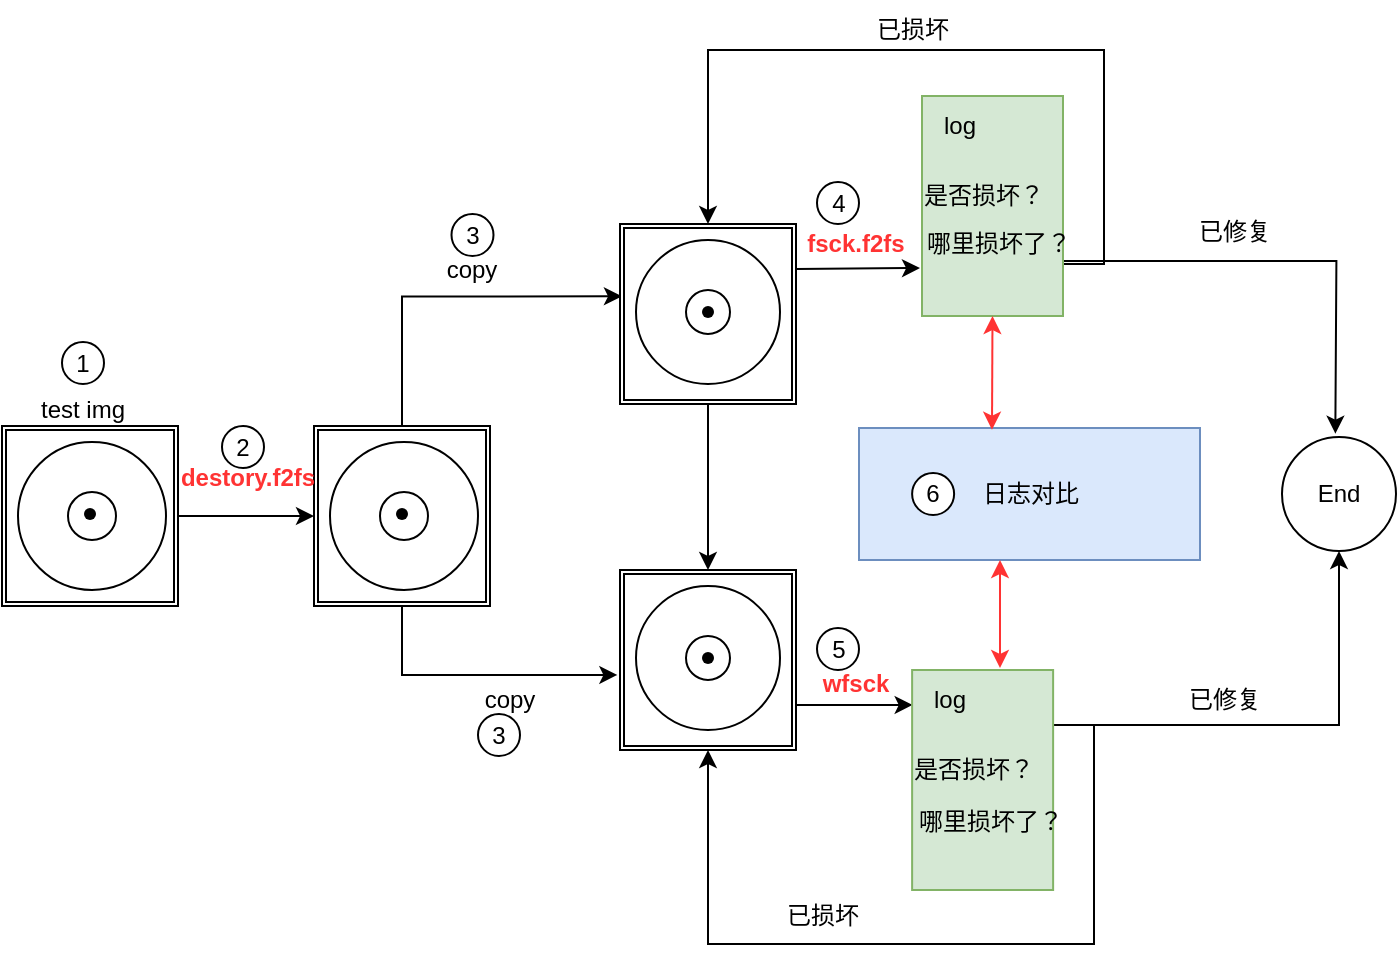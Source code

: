 <mxfile version="21.3.7" type="github">
  <diagram name="第 1 页" id="EHXTolBYuzt5w7eDIZGG">
    <mxGraphModel dx="875" dy="-3076" grid="1" gridSize="10" guides="1" tooltips="1" connect="1" arrows="1" fold="1" page="1" pageScale="1" pageWidth="827" pageHeight="1169" math="0" shadow="0">
      <root>
        <mxCell id="0" />
        <mxCell id="1" parent="0" />
        <mxCell id="6oYDELLah9-QZFzylWVl-1" style="edgeStyle=orthogonalEdgeStyle;rounded=0;orthogonalLoop=1;jettySize=auto;html=1;exitX=0.5;exitY=0;exitDx=0;exitDy=0;entryX=0.011;entryY=0.402;entryDx=0;entryDy=0;entryPerimeter=0;" edge="1" parent="1" source="6oYDELLah9-QZFzylWVl-36" target="6oYDELLah9-QZFzylWVl-8">
          <mxGeometry relative="1" as="geometry" />
        </mxCell>
        <mxCell id="6oYDELLah9-QZFzylWVl-2" style="edgeStyle=orthogonalEdgeStyle;rounded=0;orthogonalLoop=1;jettySize=auto;html=1;exitX=1;exitY=0.5;exitDx=0;exitDy=0;entryX=0;entryY=0.5;entryDx=0;entryDy=0;" edge="1" parent="1" source="6oYDELLah9-QZFzylWVl-3" target="6oYDELLah9-QZFzylWVl-36">
          <mxGeometry relative="1" as="geometry" />
        </mxCell>
        <mxCell id="6oYDELLah9-QZFzylWVl-3" value="" style="shape=ext;double=1;rounded=0;whiteSpace=wrap;html=1;" vertex="1" parent="1">
          <mxGeometry x="30" y="3913" width="88" height="90" as="geometry" />
        </mxCell>
        <mxCell id="6oYDELLah9-QZFzylWVl-4" value="" style="verticalLabelPosition=bottom;verticalAlign=top;html=1;shape=mxgraph.basic.donut;dx=25;" vertex="1" parent="1">
          <mxGeometry x="38" y="3921" width="74" height="74" as="geometry" />
        </mxCell>
        <mxCell id="6oYDELLah9-QZFzylWVl-5" value="" style="shape=waypoint;sketch=0;fillStyle=solid;size=6;pointerEvents=1;points=[];fillColor=none;resizable=0;rotatable=0;perimeter=centerPerimeter;snapToPoint=1;" vertex="1" parent="1">
          <mxGeometry x="64" y="3947" width="20" height="20" as="geometry" />
        </mxCell>
        <mxCell id="6oYDELLah9-QZFzylWVl-6" style="edgeStyle=orthogonalEdgeStyle;rounded=0;orthogonalLoop=1;jettySize=auto;html=1;entryX=0.5;entryY=0;entryDx=0;entryDy=0;" edge="1" parent="1" source="6oYDELLah9-QZFzylWVl-8" target="6oYDELLah9-QZFzylWVl-12">
          <mxGeometry relative="1" as="geometry" />
        </mxCell>
        <mxCell id="6oYDELLah9-QZFzylWVl-7" style="edgeStyle=orthogonalEdgeStyle;rounded=0;orthogonalLoop=1;jettySize=auto;html=1;exitX=1;exitY=0.25;exitDx=0;exitDy=0;" edge="1" parent="1" source="6oYDELLah9-QZFzylWVl-8">
          <mxGeometry relative="1" as="geometry">
            <mxPoint x="489" y="3834" as="targetPoint" />
          </mxGeometry>
        </mxCell>
        <mxCell id="6oYDELLah9-QZFzylWVl-8" value="" style="shape=ext;double=1;rounded=0;whiteSpace=wrap;html=1;" vertex="1" parent="1">
          <mxGeometry x="339" y="3812" width="88" height="90" as="geometry" />
        </mxCell>
        <mxCell id="6oYDELLah9-QZFzylWVl-9" value="" style="verticalLabelPosition=bottom;verticalAlign=top;html=1;shape=mxgraph.basic.donut;dx=25;" vertex="1" parent="1">
          <mxGeometry x="347" y="3820" width="72" height="72" as="geometry" />
        </mxCell>
        <mxCell id="6oYDELLah9-QZFzylWVl-10" value="" style="shape=waypoint;sketch=0;fillStyle=solid;size=6;pointerEvents=1;points=[];fillColor=none;resizable=0;rotatable=0;perimeter=centerPerimeter;snapToPoint=1;" vertex="1" parent="1">
          <mxGeometry x="373" y="3846" width="20" height="20" as="geometry" />
        </mxCell>
        <mxCell id="6oYDELLah9-QZFzylWVl-11" style="edgeStyle=orthogonalEdgeStyle;rounded=0;orthogonalLoop=1;jettySize=auto;html=1;exitX=1;exitY=0.75;exitDx=0;exitDy=0;entryX=0.188;entryY=0.583;entryDx=0;entryDy=0;entryPerimeter=0;" edge="1" parent="1" source="6oYDELLah9-QZFzylWVl-12" target="6oYDELLah9-QZFzylWVl-23">
          <mxGeometry relative="1" as="geometry" />
        </mxCell>
        <mxCell id="6oYDELLah9-QZFzylWVl-12" value="" style="shape=ext;double=1;rounded=0;whiteSpace=wrap;html=1;" vertex="1" parent="1">
          <mxGeometry x="339" y="3985" width="88" height="90" as="geometry" />
        </mxCell>
        <mxCell id="6oYDELLah9-QZFzylWVl-13" value="" style="verticalLabelPosition=bottom;verticalAlign=top;html=1;shape=mxgraph.basic.donut;dx=25;" vertex="1" parent="1">
          <mxGeometry x="347" y="3993" width="72" height="72" as="geometry" />
        </mxCell>
        <mxCell id="6oYDELLah9-QZFzylWVl-14" value="" style="shape=waypoint;sketch=0;fillStyle=solid;size=6;pointerEvents=1;points=[];fillColor=none;resizable=0;rotatable=0;perimeter=centerPerimeter;snapToPoint=1;" vertex="1" parent="1">
          <mxGeometry x="373" y="4019" width="20" height="20" as="geometry" />
        </mxCell>
        <mxCell id="6oYDELLah9-QZFzylWVl-15" style="edgeStyle=orthogonalEdgeStyle;rounded=0;orthogonalLoop=1;jettySize=auto;html=1;exitX=1;exitY=0.5;exitDx=0;exitDy=0;entryX=0.5;entryY=0;entryDx=0;entryDy=0;" edge="1" parent="1" source="6oYDELLah9-QZFzylWVl-17" target="6oYDELLah9-QZFzylWVl-8">
          <mxGeometry relative="1" as="geometry">
            <Array as="points">
              <mxPoint x="561" y="3832" />
              <mxPoint x="581" y="3832" />
              <mxPoint x="581" y="3725" />
              <mxPoint x="383" y="3725" />
            </Array>
          </mxGeometry>
        </mxCell>
        <mxCell id="6oYDELLah9-QZFzylWVl-16" style="edgeStyle=orthogonalEdgeStyle;rounded=0;orthogonalLoop=1;jettySize=auto;html=1;exitX=1;exitY=0.75;exitDx=0;exitDy=0;" edge="1" parent="1" source="6oYDELLah9-QZFzylWVl-17">
          <mxGeometry relative="1" as="geometry">
            <mxPoint x="696.667" y="3916.833" as="targetPoint" />
          </mxGeometry>
        </mxCell>
        <mxCell id="6oYDELLah9-QZFzylWVl-17" value="" style="rounded=0;whiteSpace=wrap;html=1;fillColor=#d5e8d4;strokeColor=#82b366;" vertex="1" parent="1">
          <mxGeometry x="490" y="3748" width="70.5" height="110" as="geometry" />
        </mxCell>
        <mxCell id="6oYDELLah9-QZFzylWVl-18" value="log" style="text;html=1;strokeColor=none;fillColor=none;align=center;verticalAlign=middle;whiteSpace=wrap;rounded=0;" vertex="1" parent="1">
          <mxGeometry x="479" y="3748" width="60" height="30" as="geometry" />
        </mxCell>
        <mxCell id="6oYDELLah9-QZFzylWVl-19" value="是否损坏？" style="text;html=1;strokeColor=none;fillColor=none;align=center;verticalAlign=middle;whiteSpace=wrap;rounded=0;" vertex="1" parent="1">
          <mxGeometry x="486" y="3783" width="69.62" height="30" as="geometry" />
        </mxCell>
        <mxCell id="6oYDELLah9-QZFzylWVl-20" style="edgeStyle=orthogonalEdgeStyle;rounded=0;orthogonalLoop=1;jettySize=auto;html=1;exitX=1;exitY=0.25;exitDx=0;exitDy=0;entryX=0.5;entryY=1;entryDx=0;entryDy=0;" edge="1" parent="1" source="6oYDELLah9-QZFzylWVl-22" target="6oYDELLah9-QZFzylWVl-12">
          <mxGeometry relative="1" as="geometry">
            <Array as="points">
              <mxPoint x="576" y="4063" />
              <mxPoint x="576" y="4172" />
              <mxPoint x="383" y="4172" />
            </Array>
          </mxGeometry>
        </mxCell>
        <mxCell id="6oYDELLah9-QZFzylWVl-21" style="edgeStyle=orthogonalEdgeStyle;rounded=0;orthogonalLoop=1;jettySize=auto;html=1;exitX=1;exitY=0.25;exitDx=0;exitDy=0;entryX=0.5;entryY=1;entryDx=0;entryDy=0;" edge="1" parent="1" source="6oYDELLah9-QZFzylWVl-22" target="6oYDELLah9-QZFzylWVl-27">
          <mxGeometry relative="1" as="geometry" />
        </mxCell>
        <mxCell id="6oYDELLah9-QZFzylWVl-22" value="" style="rounded=0;whiteSpace=wrap;html=1;fillColor=#d5e8d4;strokeColor=#82b366;" vertex="1" parent="1">
          <mxGeometry x="485.06" y="4035" width="70.5" height="110" as="geometry" />
        </mxCell>
        <mxCell id="6oYDELLah9-QZFzylWVl-23" value="log" style="text;html=1;strokeColor=none;fillColor=none;align=center;verticalAlign=middle;whiteSpace=wrap;rounded=0;" vertex="1" parent="1">
          <mxGeometry x="474.06" y="4035" width="60" height="30" as="geometry" />
        </mxCell>
        <mxCell id="6oYDELLah9-QZFzylWVl-24" value="是否损坏？" style="text;html=1;strokeColor=none;fillColor=none;align=center;verticalAlign=middle;whiteSpace=wrap;rounded=0;" vertex="1" parent="1">
          <mxGeometry x="481.06" y="4070" width="69.62" height="30" as="geometry" />
        </mxCell>
        <mxCell id="6oYDELLah9-QZFzylWVl-25" value="哪里损坏了？" style="text;html=1;strokeColor=none;fillColor=none;align=center;verticalAlign=middle;whiteSpace=wrap;rounded=0;" vertex="1" parent="1">
          <mxGeometry x="480.75" y="4096" width="86.81" height="30" as="geometry" />
        </mxCell>
        <mxCell id="6oYDELLah9-QZFzylWVl-26" value="日志对比" style="rounded=0;whiteSpace=wrap;html=1;fillColor=#dae8fc;strokeColor=#6c8ebf;" vertex="1" parent="1">
          <mxGeometry x="458.5" y="3914" width="170.5" height="66" as="geometry" />
        </mxCell>
        <mxCell id="6oYDELLah9-QZFzylWVl-27" value="End" style="ellipse;whiteSpace=wrap;html=1;aspect=fixed;" vertex="1" parent="1">
          <mxGeometry x="670" y="3918.5" width="57" height="57" as="geometry" />
        </mxCell>
        <mxCell id="6oYDELLah9-QZFzylWVl-28" value="test img" style="text;html=1;strokeColor=none;fillColor=none;align=center;verticalAlign=middle;whiteSpace=wrap;rounded=0;" vertex="1" parent="1">
          <mxGeometry x="29" y="3890.5" width="83" height="28" as="geometry" />
        </mxCell>
        <mxCell id="6oYDELLah9-QZFzylWVl-29" value="copy" style="text;html=1;strokeColor=none;fillColor=none;align=center;verticalAlign=middle;whiteSpace=wrap;rounded=0;" vertex="1" parent="1">
          <mxGeometry x="235.25" y="3820" width="60" height="30" as="geometry" />
        </mxCell>
        <mxCell id="6oYDELLah9-QZFzylWVl-30" value="&lt;font color=&quot;#ff3333&quot;&gt;fsck.f2fs&lt;/font&gt;" style="text;html=1;strokeColor=none;fillColor=none;align=center;verticalAlign=middle;whiteSpace=wrap;rounded=0;fontStyle=1" vertex="1" parent="1">
          <mxGeometry x="427" y="3807" width="60" height="30" as="geometry" />
        </mxCell>
        <mxCell id="6oYDELLah9-QZFzylWVl-31" value="wfsck" style="text;html=1;strokeColor=none;fillColor=none;align=center;verticalAlign=middle;whiteSpace=wrap;rounded=0;fontStyle=1;fontColor=#FF3333;" vertex="1" parent="1">
          <mxGeometry x="427" y="4027" width="60" height="30" as="geometry" />
        </mxCell>
        <mxCell id="6oYDELLah9-QZFzylWVl-32" value="已损坏" style="text;html=1;strokeColor=none;fillColor=none;align=center;verticalAlign=middle;whiteSpace=wrap;rounded=0;" vertex="1" parent="1">
          <mxGeometry x="448" y="3700" width="75" height="30" as="geometry" />
        </mxCell>
        <mxCell id="6oYDELLah9-QZFzylWVl-33" value="已修复" style="text;html=1;strokeColor=none;fillColor=none;align=center;verticalAlign=middle;whiteSpace=wrap;rounded=0;" vertex="1" parent="1">
          <mxGeometry x="609" y="3801" width="75" height="30" as="geometry" />
        </mxCell>
        <mxCell id="6oYDELLah9-QZFzylWVl-34" value="已修复" style="text;html=1;strokeColor=none;fillColor=none;align=center;verticalAlign=middle;whiteSpace=wrap;rounded=0;" vertex="1" parent="1">
          <mxGeometry x="604" y="4035" width="75" height="30" as="geometry" />
        </mxCell>
        <mxCell id="6oYDELLah9-QZFzylWVl-35" style="edgeStyle=orthogonalEdgeStyle;rounded=0;orthogonalLoop=1;jettySize=auto;html=1;exitX=0.5;exitY=1;exitDx=0;exitDy=0;entryX=-0.015;entryY=0.583;entryDx=0;entryDy=0;entryPerimeter=0;" edge="1" parent="1" source="6oYDELLah9-QZFzylWVl-36" target="6oYDELLah9-QZFzylWVl-12">
          <mxGeometry relative="1" as="geometry" />
        </mxCell>
        <mxCell id="6oYDELLah9-QZFzylWVl-36" value="" style="shape=ext;double=1;rounded=0;whiteSpace=wrap;html=1;" vertex="1" parent="1">
          <mxGeometry x="186" y="3913" width="88" height="90" as="geometry" />
        </mxCell>
        <mxCell id="6oYDELLah9-QZFzylWVl-37" value="" style="verticalLabelPosition=bottom;verticalAlign=top;html=1;shape=mxgraph.basic.donut;dx=25;" vertex="1" parent="1">
          <mxGeometry x="194" y="3921" width="74" height="74" as="geometry" />
        </mxCell>
        <mxCell id="6oYDELLah9-QZFzylWVl-38" value="" style="shape=waypoint;sketch=0;fillStyle=solid;size=6;pointerEvents=1;points=[];fillColor=none;resizable=0;rotatable=0;perimeter=centerPerimeter;snapToPoint=1;" vertex="1" parent="1">
          <mxGeometry x="220" y="3947" width="20" height="20" as="geometry" />
        </mxCell>
        <mxCell id="6oYDELLah9-QZFzylWVl-39" value="&lt;b&gt;&lt;font color=&quot;#ff3333&quot;&gt;destory.f2fs&lt;/font&gt;&lt;/b&gt;" style="text;html=1;strokeColor=none;fillColor=none;align=center;verticalAlign=middle;whiteSpace=wrap;rounded=0;" vertex="1" parent="1">
          <mxGeometry x="123" y="3924" width="60" height="30" as="geometry" />
        </mxCell>
        <mxCell id="6oYDELLah9-QZFzylWVl-40" value="copy" style="text;html=1;strokeColor=none;fillColor=none;align=center;verticalAlign=middle;whiteSpace=wrap;rounded=0;" vertex="1" parent="1">
          <mxGeometry x="253.57" y="4035" width="60" height="30" as="geometry" />
        </mxCell>
        <mxCell id="6oYDELLah9-QZFzylWVl-41" value="" style="endArrow=classic;startArrow=classic;html=1;rounded=0;entryX=0.5;entryY=1;entryDx=0;entryDy=0;exitX=0.39;exitY=0.013;exitDx=0;exitDy=0;exitPerimeter=0;strokeColor=#FF3333;" edge="1" parent="1" source="6oYDELLah9-QZFzylWVl-26" target="6oYDELLah9-QZFzylWVl-17">
          <mxGeometry width="50" height="50" relative="1" as="geometry">
            <mxPoint x="491" y="3937" as="sourcePoint" />
            <mxPoint x="541" y="3887" as="targetPoint" />
          </mxGeometry>
        </mxCell>
        <mxCell id="6oYDELLah9-QZFzylWVl-42" value="" style="endArrow=classic;startArrow=classic;html=1;rounded=0;entryX=0.5;entryY=1;entryDx=0;entryDy=0;strokeColor=#FF3333;" edge="1" parent="1">
          <mxGeometry width="50" height="50" relative="1" as="geometry">
            <mxPoint x="529" y="4034" as="sourcePoint" />
            <mxPoint x="529" y="3980" as="targetPoint" />
          </mxGeometry>
        </mxCell>
        <mxCell id="6oYDELLah9-QZFzylWVl-43" value="已损坏" style="text;html=1;strokeColor=none;fillColor=none;align=center;verticalAlign=middle;whiteSpace=wrap;rounded=0;" vertex="1" parent="1">
          <mxGeometry x="402.5" y="4143" width="75" height="30" as="geometry" />
        </mxCell>
        <mxCell id="6oYDELLah9-QZFzylWVl-44" value="哪里损坏了？" style="text;html=1;strokeColor=none;fillColor=none;align=center;verticalAlign=middle;whiteSpace=wrap;rounded=0;" vertex="1" parent="1">
          <mxGeometry x="485.06" y="3807" width="86.81" height="30" as="geometry" />
        </mxCell>
        <mxCell id="6oYDELLah9-QZFzylWVl-47" value="1" style="ellipse;whiteSpace=wrap;html=1;aspect=fixed;" vertex="1" parent="1">
          <mxGeometry x="60" y="3871" width="21" height="21" as="geometry" />
        </mxCell>
        <mxCell id="6oYDELLah9-QZFzylWVl-48" value="2" style="ellipse;whiteSpace=wrap;html=1;aspect=fixed;" vertex="1" parent="1">
          <mxGeometry x="140" y="3913" width="21" height="21" as="geometry" />
        </mxCell>
        <mxCell id="6oYDELLah9-QZFzylWVl-49" value="3" style="ellipse;whiteSpace=wrap;html=1;aspect=fixed;" vertex="1" parent="1">
          <mxGeometry x="254.75" y="3807" width="21" height="21" as="geometry" />
        </mxCell>
        <mxCell id="6oYDELLah9-QZFzylWVl-50" value="3" style="ellipse;whiteSpace=wrap;html=1;aspect=fixed;" vertex="1" parent="1">
          <mxGeometry x="268" y="4057" width="21" height="21" as="geometry" />
        </mxCell>
        <mxCell id="6oYDELLah9-QZFzylWVl-51" value="4" style="ellipse;whiteSpace=wrap;html=1;aspect=fixed;" vertex="1" parent="1">
          <mxGeometry x="437.5" y="3791" width="21" height="21" as="geometry" />
        </mxCell>
        <mxCell id="6oYDELLah9-QZFzylWVl-52" value="5" style="ellipse;whiteSpace=wrap;html=1;aspect=fixed;" vertex="1" parent="1">
          <mxGeometry x="437.5" y="4014" width="21" height="21" as="geometry" />
        </mxCell>
        <mxCell id="6oYDELLah9-QZFzylWVl-53" value="6" style="ellipse;whiteSpace=wrap;html=1;aspect=fixed;" vertex="1" parent="1">
          <mxGeometry x="485.06" y="3936.5" width="21" height="21" as="geometry" />
        </mxCell>
      </root>
    </mxGraphModel>
  </diagram>
</mxfile>
